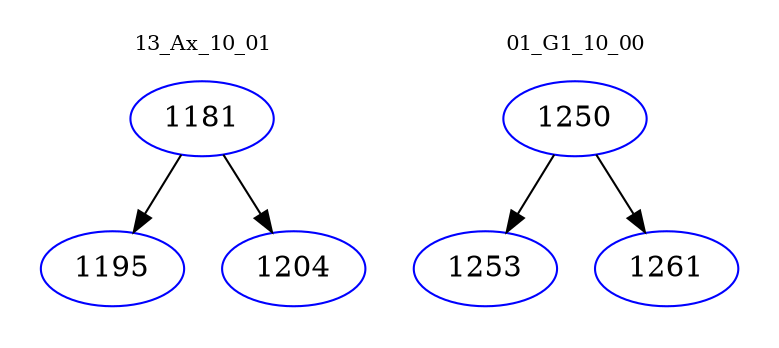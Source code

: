 digraph{
subgraph cluster_0 {
color = white
label = "13_Ax_10_01";
fontsize=10;
T0_1181 [label="1181", color="blue"]
T0_1181 -> T0_1195 [color="black"]
T0_1195 [label="1195", color="blue"]
T0_1181 -> T0_1204 [color="black"]
T0_1204 [label="1204", color="blue"]
}
subgraph cluster_1 {
color = white
label = "01_G1_10_00";
fontsize=10;
T1_1250 [label="1250", color="blue"]
T1_1250 -> T1_1253 [color="black"]
T1_1253 [label="1253", color="blue"]
T1_1250 -> T1_1261 [color="black"]
T1_1261 [label="1261", color="blue"]
}
}
